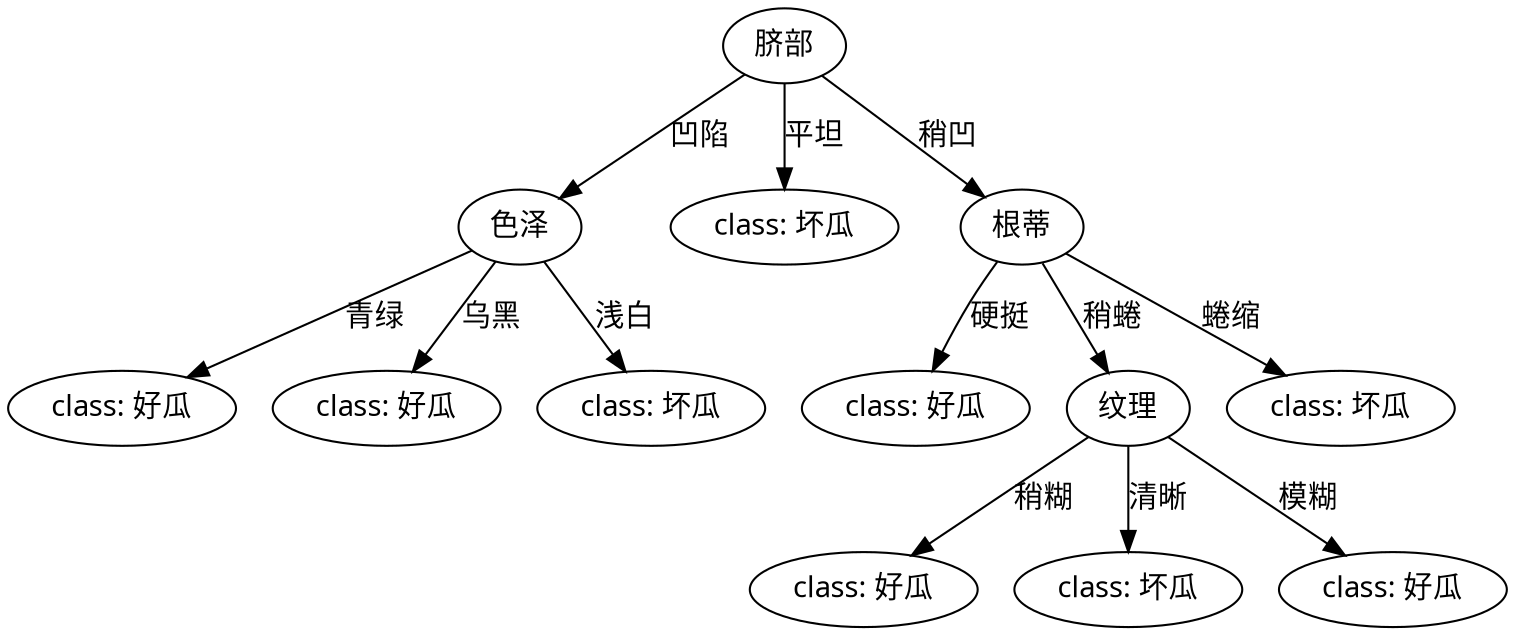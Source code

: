 digraph {
	1 [label="脐部" fontname="Microsoft YaHei"]
	1 -> 2 [label="凹陷" fontname="Microsoft YaHei"]
	2 [label="色泽" fontname="Microsoft YaHei"]
	2 -> 5 [label="青绿" fontname="Microsoft YaHei"]
	5 [label="class: 好瓜" fontname="Microsoft YaHei"]
	2 -> 6 [label="乌黑" fontname="Microsoft YaHei"]
	6 [label="class: 好瓜" fontname="Microsoft YaHei"]
	2 -> 7 [label="浅白" fontname="Microsoft YaHei"]
	7 [label="class: 坏瓜" fontname="Microsoft YaHei"]
	1 -> 3 [label="平坦" fontname="Microsoft YaHei"]
	3 [label="class: 坏瓜" fontname="Microsoft YaHei"]
	1 -> 4 [label="稍凹" fontname="Microsoft YaHei"]
	4 [label="根蒂" fontname="Microsoft YaHei"]
	4 -> 8 [label="硬挺" fontname="Microsoft YaHei"]
	8 [label="class: 好瓜" fontname="Microsoft YaHei"]
	4 -> 9 [label="稍蜷" fontname="Microsoft YaHei"]
	9 [label="纹理" fontname="Microsoft YaHei"]
	9 -> 11 [label="稍糊" fontname="Microsoft YaHei"]
	11 [label="class: 好瓜" fontname="Microsoft YaHei"]
	9 -> 12 [label="清晰" fontname="Microsoft YaHei"]
	12 [label="class: 坏瓜" fontname="Microsoft YaHei"]
	9 -> 13 [label="模糊" fontname="Microsoft YaHei"]
	13 [label="class: 好瓜" fontname="Microsoft YaHei"]
	4 -> 10 [label="蜷缩" fontname="Microsoft YaHei"]
	10 [label="class: 坏瓜" fontname="Microsoft YaHei"]
}
